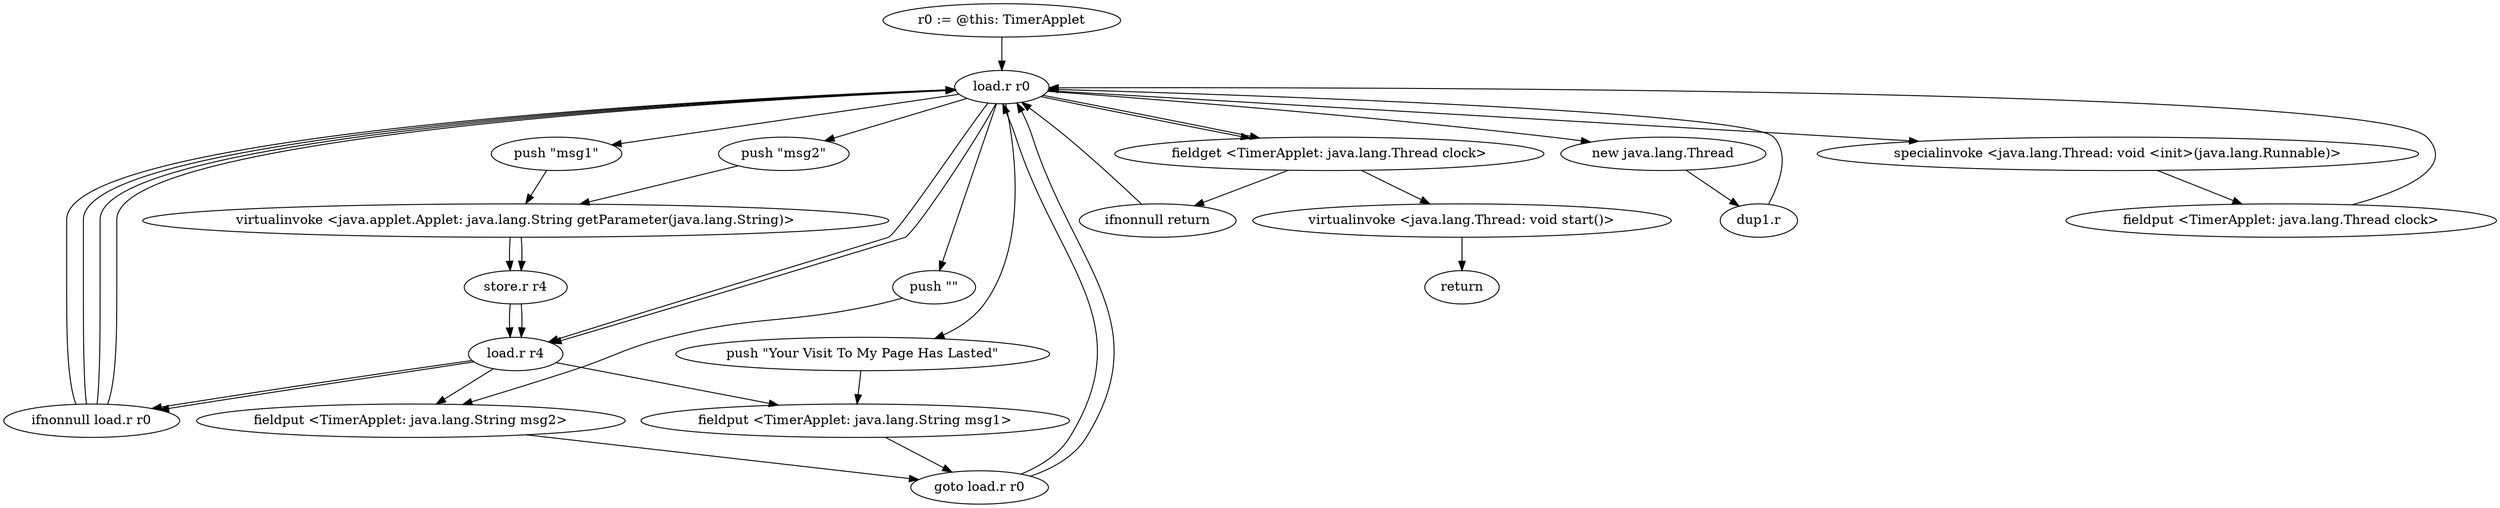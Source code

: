 digraph "" {
    "r0 := @this: TimerApplet"
    "load.r r0"
    "r0 := @this: TimerApplet"->"load.r r0";
    "push \"msg2\""
    "load.r r0"->"push \"msg2\"";
    "virtualinvoke <java.applet.Applet: java.lang.String getParameter(java.lang.String)>"
    "push \"msg2\""->"virtualinvoke <java.applet.Applet: java.lang.String getParameter(java.lang.String)>";
    "store.r r4"
    "virtualinvoke <java.applet.Applet: java.lang.String getParameter(java.lang.String)>"->"store.r r4";
    "load.r r4"
    "store.r r4"->"load.r r4";
    "ifnonnull load.r r0"
    "load.r r4"->"ifnonnull load.r r0";
    "ifnonnull load.r r0"->"load.r r0";
    "push \"\""
    "load.r r0"->"push \"\"";
    "fieldput <TimerApplet: java.lang.String msg2>"
    "push \"\""->"fieldput <TimerApplet: java.lang.String msg2>";
    "goto load.r r0"
    "fieldput <TimerApplet: java.lang.String msg2>"->"goto load.r r0";
    "goto load.r r0"->"load.r r0";
    "push \"msg1\""
    "load.r r0"->"push \"msg1\"";
    "push \"msg1\""->"virtualinvoke <java.applet.Applet: java.lang.String getParameter(java.lang.String)>";
    "virtualinvoke <java.applet.Applet: java.lang.String getParameter(java.lang.String)>"->"store.r r4";
    "store.r r4"->"load.r r4";
    "load.r r4"->"ifnonnull load.r r0";
    "ifnonnull load.r r0"->"load.r r0";
    "push \"Your Visit To My Page Has Lasted\""
    "load.r r0"->"push \"Your Visit To My Page Has Lasted\"";
    "fieldput <TimerApplet: java.lang.String msg1>"
    "push \"Your Visit To My Page Has Lasted\""->"fieldput <TimerApplet: java.lang.String msg1>";
    "fieldput <TimerApplet: java.lang.String msg1>"->"goto load.r r0";
    "goto load.r r0"->"load.r r0";
    "fieldget <TimerApplet: java.lang.Thread clock>"
    "load.r r0"->"fieldget <TimerApplet: java.lang.Thread clock>";
    "ifnonnull return"
    "fieldget <TimerApplet: java.lang.Thread clock>"->"ifnonnull return";
    "ifnonnull return"->"load.r r0";
    "new java.lang.Thread"
    "load.r r0"->"new java.lang.Thread";
    "dup1.r"
    "new java.lang.Thread"->"dup1.r";
    "dup1.r"->"load.r r0";
    "specialinvoke <java.lang.Thread: void <init>(java.lang.Runnable)>"
    "load.r r0"->"specialinvoke <java.lang.Thread: void <init>(java.lang.Runnable)>";
    "fieldput <TimerApplet: java.lang.Thread clock>"
    "specialinvoke <java.lang.Thread: void <init>(java.lang.Runnable)>"->"fieldput <TimerApplet: java.lang.Thread clock>";
    "fieldput <TimerApplet: java.lang.Thread clock>"->"load.r r0";
    "load.r r0"->"fieldget <TimerApplet: java.lang.Thread clock>";
    "virtualinvoke <java.lang.Thread: void start()>"
    "fieldget <TimerApplet: java.lang.Thread clock>"->"virtualinvoke <java.lang.Thread: void start()>";
    "return"
    "virtualinvoke <java.lang.Thread: void start()>"->"return";
    "ifnonnull load.r r0"->"load.r r0";
    "load.r r0"->"load.r r4";
    "load.r r4"->"fieldput <TimerApplet: java.lang.String msg1>";
    "ifnonnull load.r r0"->"load.r r0";
    "load.r r0"->"load.r r4";
    "load.r r4"->"fieldput <TimerApplet: java.lang.String msg2>";
}
